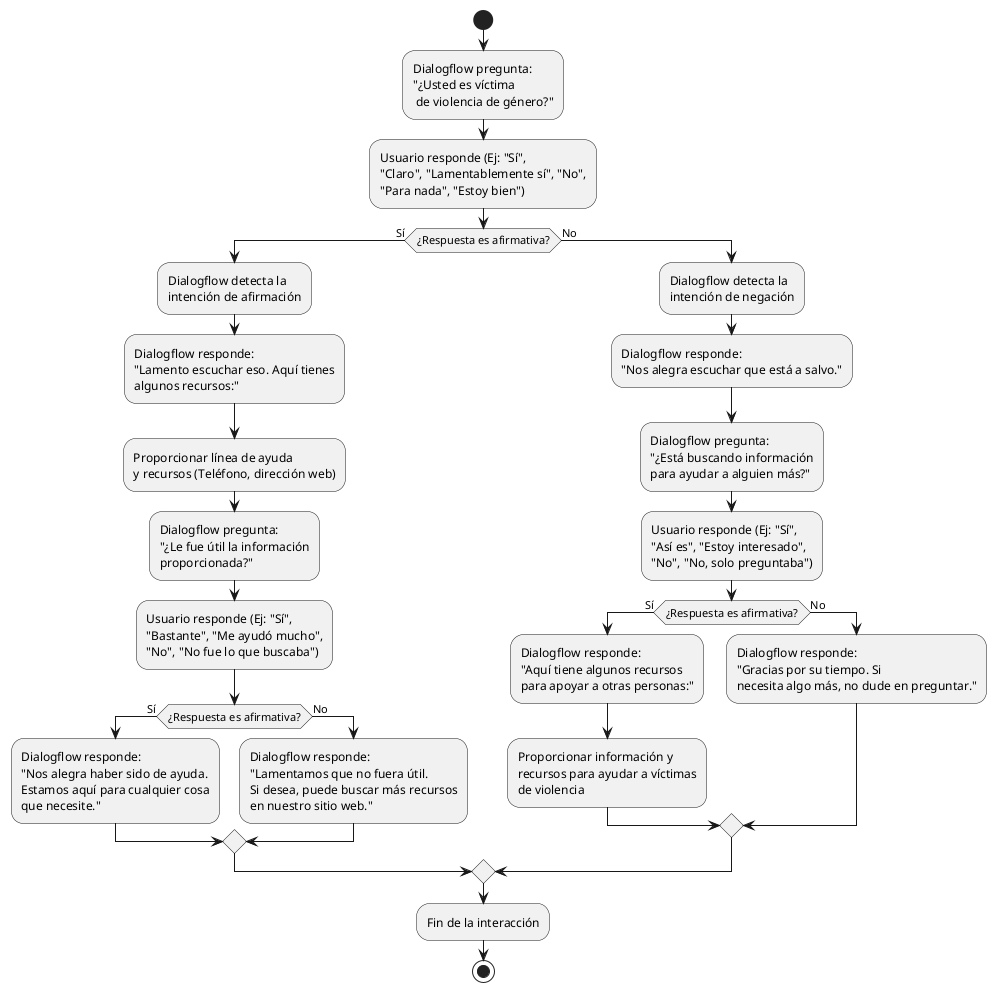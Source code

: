 @startuml
start
:Dialogflow pregunta:\n"¿Usted es víctima\n de violencia de género?";
:Usuario responde (Ej: "Sí",\n"Claro", "Lamentablemente sí", "No",\n"Para nada", "Estoy bien");
if (¿Respuesta es afirmativa?) then (Sí)
  :Dialogflow detecta la\nintención de afirmación;
  :Dialogflow responde:\n"Lamento escuchar eso. Aquí tienes\nalgunos recursos:";
  :Proporcionar línea de ayuda\ny recursos (Teléfono, dirección web);
  :Dialogflow pregunta:\n"¿Le fue útil la información\nproporcionada?";
  :Usuario responde (Ej: "Sí",\n"Bastante", "Me ayudó mucho",\n"No", "No fue lo que buscaba");
  if (¿Respuesta es afirmativa?) then (Sí)
    :Dialogflow responde:\n"Nos alegra haber sido de ayuda.\nEstamos aquí para cualquier cosa\nque necesite.";
  else (No)
    :Dialogflow responde:\n"Lamentamos que no fuera útil.\nSi desea, puede buscar más recursos\nen nuestro sitio web.";
  endif
else (No)
  :Dialogflow detecta la\nintención de negación;
  :Dialogflow responde:\n"Nos alegra escuchar que está a salvo.";
  :Dialogflow pregunta:\n"¿Está buscando información\npara ayudar a alguien más?";
  :Usuario responde (Ej: "Sí",\n"Así es", "Estoy interesado",\n"No", "No, solo preguntaba");
  if (¿Respuesta es afirmativa?) then (Sí)
    :Dialogflow responde:\n"Aquí tiene algunos recursos\npara apoyar a otras personas:";
    :Proporcionar información y\nrecursos para ayudar a víctimas\nde violencia;
  else (No)
    :Dialogflow responde:\n"Gracias por su tiempo. Si\nnecesita algo más, no dude en preguntar.";
  endif
endif
:Fin de la interacción;
stop
@enduml
